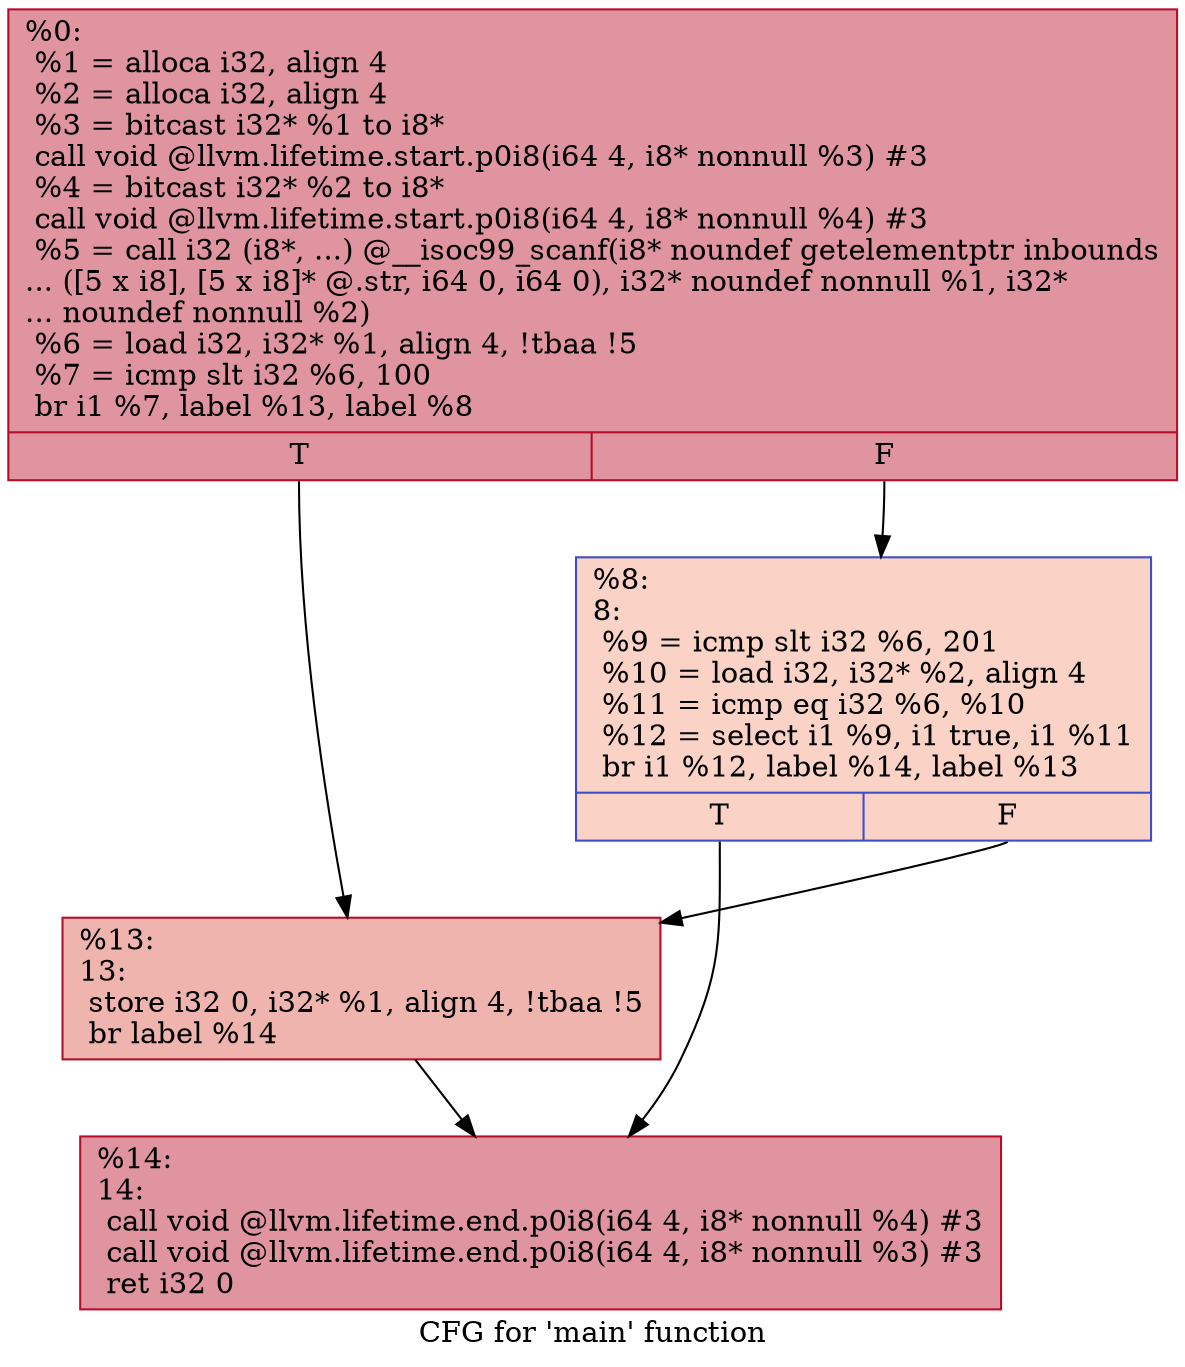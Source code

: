 digraph "CFG for 'main' function" {
	label="CFG for 'main' function";

	Node0x205d8c0 [shape=record,color="#b70d28ff", style=filled, fillcolor="#b70d2870",label="{%0:\l  %1 = alloca i32, align 4\l  %2 = alloca i32, align 4\l  %3 = bitcast i32* %1 to i8*\l  call void @llvm.lifetime.start.p0i8(i64 4, i8* nonnull %3) #3\l  %4 = bitcast i32* %2 to i8*\l  call void @llvm.lifetime.start.p0i8(i64 4, i8* nonnull %4) #3\l  %5 = call i32 (i8*, ...) @__isoc99_scanf(i8* noundef getelementptr inbounds\l... ([5 x i8], [5 x i8]* @.str, i64 0, i64 0), i32* noundef nonnull %1, i32*\l... noundef nonnull %2)\l  %6 = load i32, i32* %1, align 4, !tbaa !5\l  %7 = icmp slt i32 %6, 100\l  br i1 %7, label %13, label %8\l|{<s0>T|<s1>F}}"];
	Node0x205d8c0:s0 -> Node0x205f470;
	Node0x205d8c0:s1 -> Node0x205f500;
	Node0x205f500 [shape=record,color="#3d50c3ff", style=filled, fillcolor="#f59c7d70",label="{%8:\l8:                                                \l  %9 = icmp slt i32 %6, 201\l  %10 = load i32, i32* %2, align 4\l  %11 = icmp eq i32 %6, %10\l  %12 = select i1 %9, i1 true, i1 %11\l  br i1 %12, label %14, label %13\l|{<s0>T|<s1>F}}"];
	Node0x205f500:s0 -> Node0x205e3f0;
	Node0x205f500:s1 -> Node0x205f470;
	Node0x205f470 [shape=record,color="#b70d28ff", style=filled, fillcolor="#d8564670",label="{%13:\l13:                                               \l  store i32 0, i32* %1, align 4, !tbaa !5\l  br label %14\l}"];
	Node0x205f470 -> Node0x205e3f0;
	Node0x205e3f0 [shape=record,color="#b70d28ff", style=filled, fillcolor="#b70d2870",label="{%14:\l14:                                               \l  call void @llvm.lifetime.end.p0i8(i64 4, i8* nonnull %4) #3\l  call void @llvm.lifetime.end.p0i8(i64 4, i8* nonnull %3) #3\l  ret i32 0\l}"];
}
